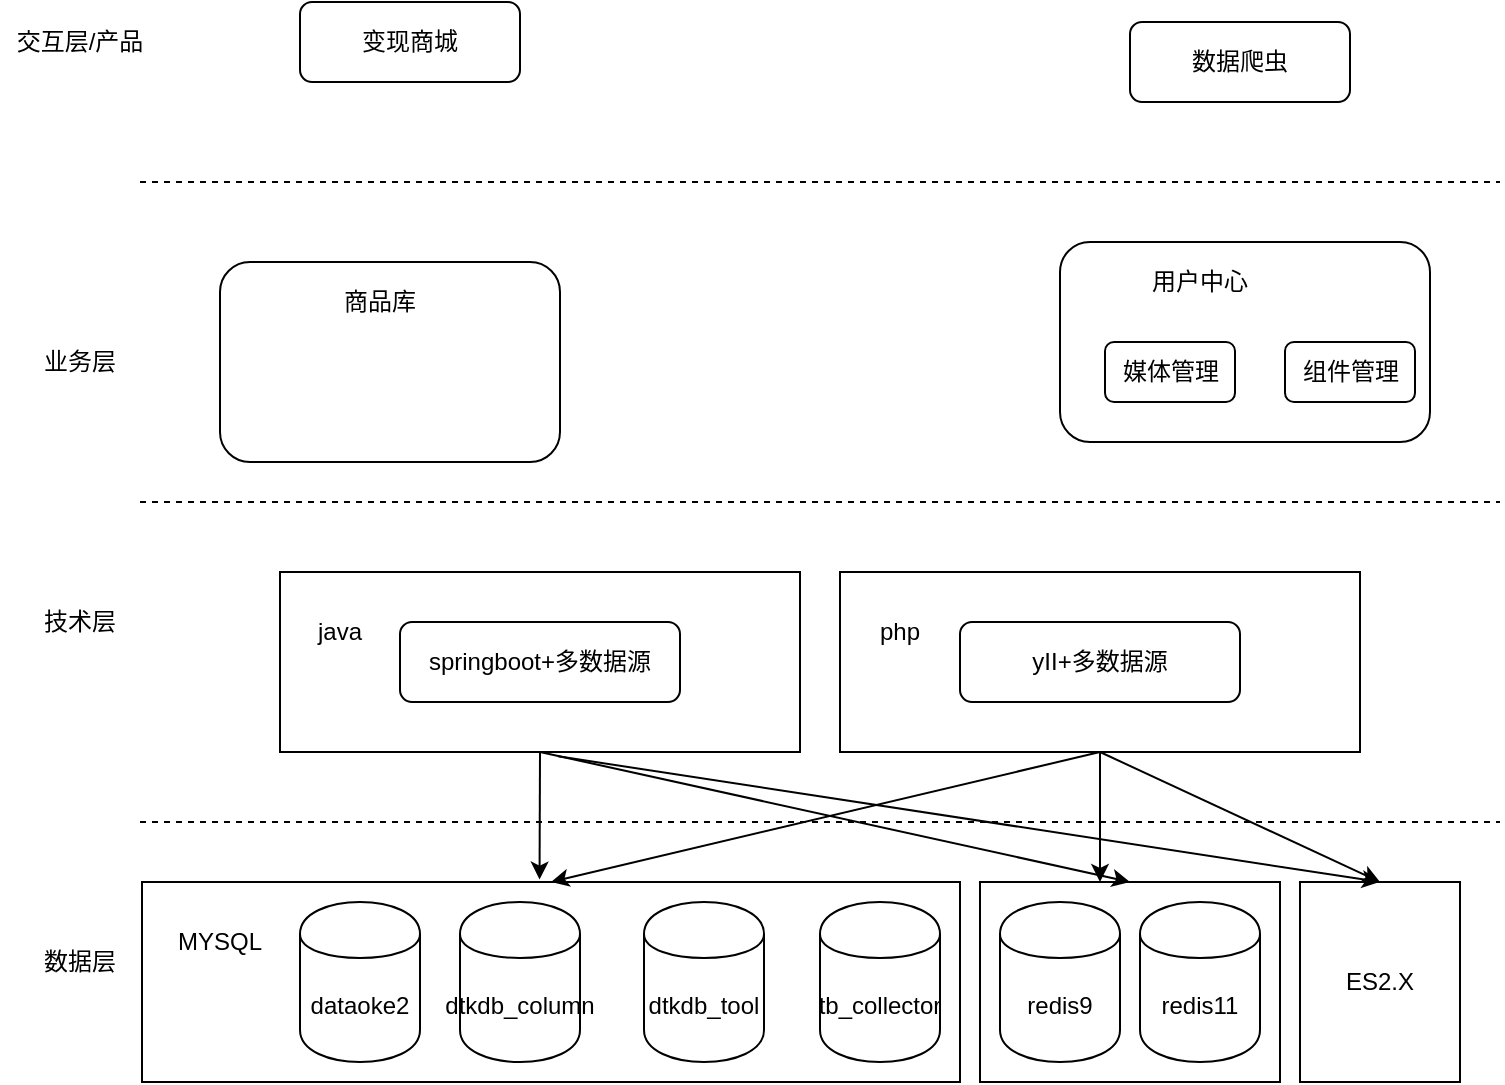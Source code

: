 <mxfile version="11.0.8" type="github"><diagram id="_v9vPl8bkmRnc-huP--U" name="第 1 页"><mxGraphModel dx="1038" dy="501" grid="1" gridSize="10" guides="1" tooltips="1" connect="1" arrows="1" fold="1" page="1" pageScale="1" pageWidth="827" pageHeight="1169" math="0" shadow="0"><root><mxCell id="0"/><mxCell id="1" parent="0"/><mxCell id="0rX34wumKevSuE9-4wh0-14" value="" style="rounded=0;whiteSpace=wrap;html=1;" vertex="1" parent="1"><mxGeometry x="81" y="510" width="409" height="100" as="geometry"/></mxCell><mxCell id="3NmAgZUPKgBlWCw0vPXJ-1" value="" style="endArrow=none;dashed=1;html=1;" parent="1" edge="1"><mxGeometry width="50" height="50" relative="1" as="geometry"><mxPoint x="80" y="320" as="sourcePoint"/><mxPoint x="760" y="320" as="targetPoint"/></mxGeometry></mxCell><mxCell id="3NmAgZUPKgBlWCw0vPXJ-2" value="" style="endArrow=none;dashed=1;html=1;" parent="1" edge="1"><mxGeometry width="50" height="50" relative="1" as="geometry"><mxPoint x="80" y="480" as="sourcePoint"/><mxPoint x="760" y="480" as="targetPoint"/></mxGeometry></mxCell><mxCell id="3NmAgZUPKgBlWCw0vPXJ-3" value="" style="endArrow=none;dashed=1;html=1;" parent="1" edge="1"><mxGeometry width="50" height="50" relative="1" as="geometry"><mxPoint x="80" y="160" as="sourcePoint"/><mxPoint x="760" y="160" as="targetPoint"/></mxGeometry></mxCell><mxCell id="3NmAgZUPKgBlWCw0vPXJ-4" value="dataoke2" style="shape=cylinder;whiteSpace=wrap;html=1;boundedLbl=1;backgroundOutline=1;" parent="1" vertex="1"><mxGeometry x="160" y="520" width="60" height="80" as="geometry"/></mxCell><mxCell id="3NmAgZUPKgBlWCw0vPXJ-5" value="dtkdb_column" style="shape=cylinder;whiteSpace=wrap;html=1;boundedLbl=1;backgroundOutline=1;" parent="1" vertex="1"><mxGeometry x="240" y="520" width="60" height="80" as="geometry"/></mxCell><mxCell id="3NmAgZUPKgBlWCw0vPXJ-6" value="dtkdb_tool" style="shape=cylinder;whiteSpace=wrap;html=1;boundedLbl=1;backgroundOutline=1;" parent="1" vertex="1"><mxGeometry x="332" y="520" width="60" height="80" as="geometry"/></mxCell><mxCell id="3NmAgZUPKgBlWCw0vPXJ-7" value="数据层" style="text;html=1;strokeColor=none;fillColor=none;align=center;verticalAlign=middle;whiteSpace=wrap;rounded=0;" parent="1" vertex="1"><mxGeometry x="30" y="540" width="40" height="20" as="geometry"/></mxCell><mxCell id="3NmAgZUPKgBlWCw0vPXJ-8" value="技术层" style="text;html=1;strokeColor=none;fillColor=none;align=center;verticalAlign=middle;whiteSpace=wrap;rounded=0;" parent="1" vertex="1"><mxGeometry x="30" y="370" width="40" height="20" as="geometry"/></mxCell><mxCell id="3NmAgZUPKgBlWCw0vPXJ-9" value="业务层" style="text;html=1;strokeColor=none;fillColor=none;align=center;verticalAlign=middle;whiteSpace=wrap;rounded=0;" parent="1" vertex="1"><mxGeometry x="30" y="240" width="40" height="20" as="geometry"/></mxCell><mxCell id="3NmAgZUPKgBlWCw0vPXJ-10" value="交互层/产品" style="text;html=1;strokeColor=none;fillColor=none;align=center;verticalAlign=middle;whiteSpace=wrap;rounded=0;" parent="1" vertex="1"><mxGeometry x="10" y="80" width="80" height="20" as="geometry"/></mxCell><mxCell id="0rX34wumKevSuE9-4wh0-1" value="数据爬虫" style="rounded=1;whiteSpace=wrap;html=1;" vertex="1" parent="1"><mxGeometry x="575" y="80" width="110" height="40" as="geometry"/></mxCell><mxCell id="0rX34wumKevSuE9-4wh0-2" value="变现商城" style="rounded=1;whiteSpace=wrap;html=1;" vertex="1" parent="1"><mxGeometry x="160" y="70" width="110" height="40" as="geometry"/></mxCell><mxCell id="0rX34wumKevSuE9-4wh0-3" value="" style="rounded=1;whiteSpace=wrap;html=1;" vertex="1" parent="1"><mxGeometry x="540" y="190" width="185" height="100" as="geometry"/></mxCell><mxCell id="0rX34wumKevSuE9-4wh0-5" value="tb_collector" style="shape=cylinder;whiteSpace=wrap;html=1;boundedLbl=1;backgroundOutline=1;" vertex="1" parent="1"><mxGeometry x="420" y="520" width="60" height="80" as="geometry"/></mxCell><mxCell id="0rX34wumKevSuE9-4wh0-7" value="" style="rounded=0;whiteSpace=wrap;html=1;" vertex="1" parent="1"><mxGeometry x="500" y="510" width="150" height="100" as="geometry"/></mxCell><mxCell id="0rX34wumKevSuE9-4wh0-8" value="" style="rounded=0;whiteSpace=wrap;html=1;" vertex="1" parent="1"><mxGeometry x="150" y="355" width="260" height="90" as="geometry"/></mxCell><mxCell id="0rX34wumKevSuE9-4wh0-9" value="springboot+多数据源" style="rounded=1;whiteSpace=wrap;html=1;" vertex="1" parent="1"><mxGeometry x="210" y="380" width="140" height="40" as="geometry"/></mxCell><mxCell id="0rX34wumKevSuE9-4wh0-10" value="java" style="text;html=1;strokeColor=none;fillColor=none;align=center;verticalAlign=middle;whiteSpace=wrap;rounded=0;" vertex="1" parent="1"><mxGeometry x="160" y="375" width="40" height="20" as="geometry"/></mxCell><mxCell id="0rX34wumKevSuE9-4wh0-11" value="" style="rounded=0;whiteSpace=wrap;html=1;" vertex="1" parent="1"><mxGeometry x="430" y="355" width="260" height="90" as="geometry"/></mxCell><mxCell id="0rX34wumKevSuE9-4wh0-12" value="php" style="text;html=1;strokeColor=none;fillColor=none;align=center;verticalAlign=middle;whiteSpace=wrap;rounded=0;" vertex="1" parent="1"><mxGeometry x="440" y="375" width="40" height="20" as="geometry"/></mxCell><mxCell id="0rX34wumKevSuE9-4wh0-13" value="yII+多数据源" style="rounded=1;whiteSpace=wrap;html=1;" vertex="1" parent="1"><mxGeometry x="490" y="380" width="140" height="40" as="geometry"/></mxCell><mxCell id="0rX34wumKevSuE9-4wh0-15" value="redis9" style="shape=cylinder;whiteSpace=wrap;html=1;boundedLbl=1;backgroundOutline=1;" vertex="1" parent="1"><mxGeometry x="510" y="520" width="60" height="80" as="geometry"/></mxCell><mxCell id="0rX34wumKevSuE9-4wh0-16" value="redis11" style="shape=cylinder;whiteSpace=wrap;html=1;boundedLbl=1;backgroundOutline=1;" vertex="1" parent="1"><mxGeometry x="580" y="520" width="60" height="80" as="geometry"/></mxCell><mxCell id="0rX34wumKevSuE9-4wh0-17" value="MYSQL" style="text;html=1;strokeColor=none;fillColor=none;align=center;verticalAlign=middle;whiteSpace=wrap;rounded=0;" vertex="1" parent="1"><mxGeometry x="100" y="530" width="40" height="20" as="geometry"/></mxCell><mxCell id="0rX34wumKevSuE9-4wh0-18" value="" style="rounded=1;whiteSpace=wrap;html=1;labelPosition=center;verticalLabelPosition=middle;align=center;verticalAlign=middle;" vertex="1" parent="1"><mxGeometry x="120" y="200" width="170" height="100" as="geometry"/></mxCell><mxCell id="0rX34wumKevSuE9-4wh0-21" value="ES2.X" style="rounded=0;whiteSpace=wrap;html=1;" vertex="1" parent="1"><mxGeometry x="660" y="510" width="80" height="100" as="geometry"/></mxCell><mxCell id="0rX34wumKevSuE9-4wh0-22" value="" style="endArrow=classic;html=1;exitX=0.5;exitY=1;exitDx=0;exitDy=0;entryX=0.486;entryY=-0.012;entryDx=0;entryDy=0;entryPerimeter=0;" edge="1" parent="1" source="0rX34wumKevSuE9-4wh0-8" target="0rX34wumKevSuE9-4wh0-14"><mxGeometry width="50" height="50" relative="1" as="geometry"><mxPoint x="170" y="460" as="sourcePoint"/><mxPoint x="165" y="640" as="targetPoint"/></mxGeometry></mxCell><mxCell id="0rX34wumKevSuE9-4wh0-23" value="" style="endArrow=classic;html=1;exitX=0.5;exitY=1;exitDx=0;exitDy=0;entryX=0.5;entryY=0;entryDx=0;entryDy=0;" edge="1" parent="1" source="0rX34wumKevSuE9-4wh0-8" target="0rX34wumKevSuE9-4wh0-7"><mxGeometry width="50" height="50" relative="1" as="geometry"><mxPoint x="290" y="455" as="sourcePoint"/><mxPoint x="289.774" y="518.8" as="targetPoint"/></mxGeometry></mxCell><mxCell id="0rX34wumKevSuE9-4wh0-24" value="" style="endArrow=classic;html=1;entryX=0.5;entryY=0;entryDx=0;entryDy=0;exitX=0.535;exitY=1.024;exitDx=0;exitDy=0;exitPerimeter=0;" edge="1" parent="1" source="0rX34wumKevSuE9-4wh0-8" target="0rX34wumKevSuE9-4wh0-21"><mxGeometry width="50" height="50" relative="1" as="geometry"><mxPoint x="280" y="450" as="sourcePoint"/><mxPoint x="289.774" y="518.8" as="targetPoint"/></mxGeometry></mxCell><mxCell id="0rX34wumKevSuE9-4wh0-25" value="" style="endArrow=classic;html=1;exitX=0.5;exitY=1;exitDx=0;exitDy=0;entryX=0.5;entryY=0;entryDx=0;entryDy=0;" edge="1" parent="1" source="0rX34wumKevSuE9-4wh0-11" target="0rX34wumKevSuE9-4wh0-14"><mxGeometry width="50" height="50" relative="1" as="geometry"><mxPoint x="290" y="455" as="sourcePoint"/><mxPoint x="289.774" y="518.8" as="targetPoint"/></mxGeometry></mxCell><mxCell id="0rX34wumKevSuE9-4wh0-26" value="" style="endArrow=classic;html=1;exitX=0.5;exitY=1;exitDx=0;exitDy=0;" edge="1" parent="1" source="0rX34wumKevSuE9-4wh0-11"><mxGeometry width="50" height="50" relative="1" as="geometry"><mxPoint x="560" y="450" as="sourcePoint"/><mxPoint x="560" y="510" as="targetPoint"/></mxGeometry></mxCell><mxCell id="0rX34wumKevSuE9-4wh0-27" value="" style="endArrow=classic;html=1;exitX=0.5;exitY=1;exitDx=0;exitDy=0;entryX=0.5;entryY=0;entryDx=0;entryDy=0;" edge="1" parent="1" source="0rX34wumKevSuE9-4wh0-11" target="0rX34wumKevSuE9-4wh0-21"><mxGeometry width="50" height="50" relative="1" as="geometry"><mxPoint x="570" y="455" as="sourcePoint"/><mxPoint x="570" y="520" as="targetPoint"/></mxGeometry></mxCell><mxCell id="0rX34wumKevSuE9-4wh0-30" value="商品库" style="text;html=1;strokeColor=none;fillColor=none;align=center;verticalAlign=middle;whiteSpace=wrap;rounded=0;" vertex="1" parent="1"><mxGeometry x="180" y="210" width="40" height="20" as="geometry"/></mxCell><mxCell id="0rX34wumKevSuE9-4wh0-33" value="用户中心" style="text;html=1;strokeColor=none;fillColor=none;align=center;verticalAlign=middle;whiteSpace=wrap;rounded=0;" vertex="1" parent="1"><mxGeometry x="580" y="200" width="60" height="20" as="geometry"/></mxCell><mxCell id="0rX34wumKevSuE9-4wh0-34" value="媒体管理" style="rounded=1;whiteSpace=wrap;html=1;" vertex="1" parent="1"><mxGeometry x="562.5" y="240" width="65" height="30" as="geometry"/></mxCell><mxCell id="0rX34wumKevSuE9-4wh0-35" value="组件管理" style="rounded=1;whiteSpace=wrap;html=1;" vertex="1" parent="1"><mxGeometry x="652.5" y="240" width="65" height="30" as="geometry"/></mxCell></root></mxGraphModel></diagram></mxfile>